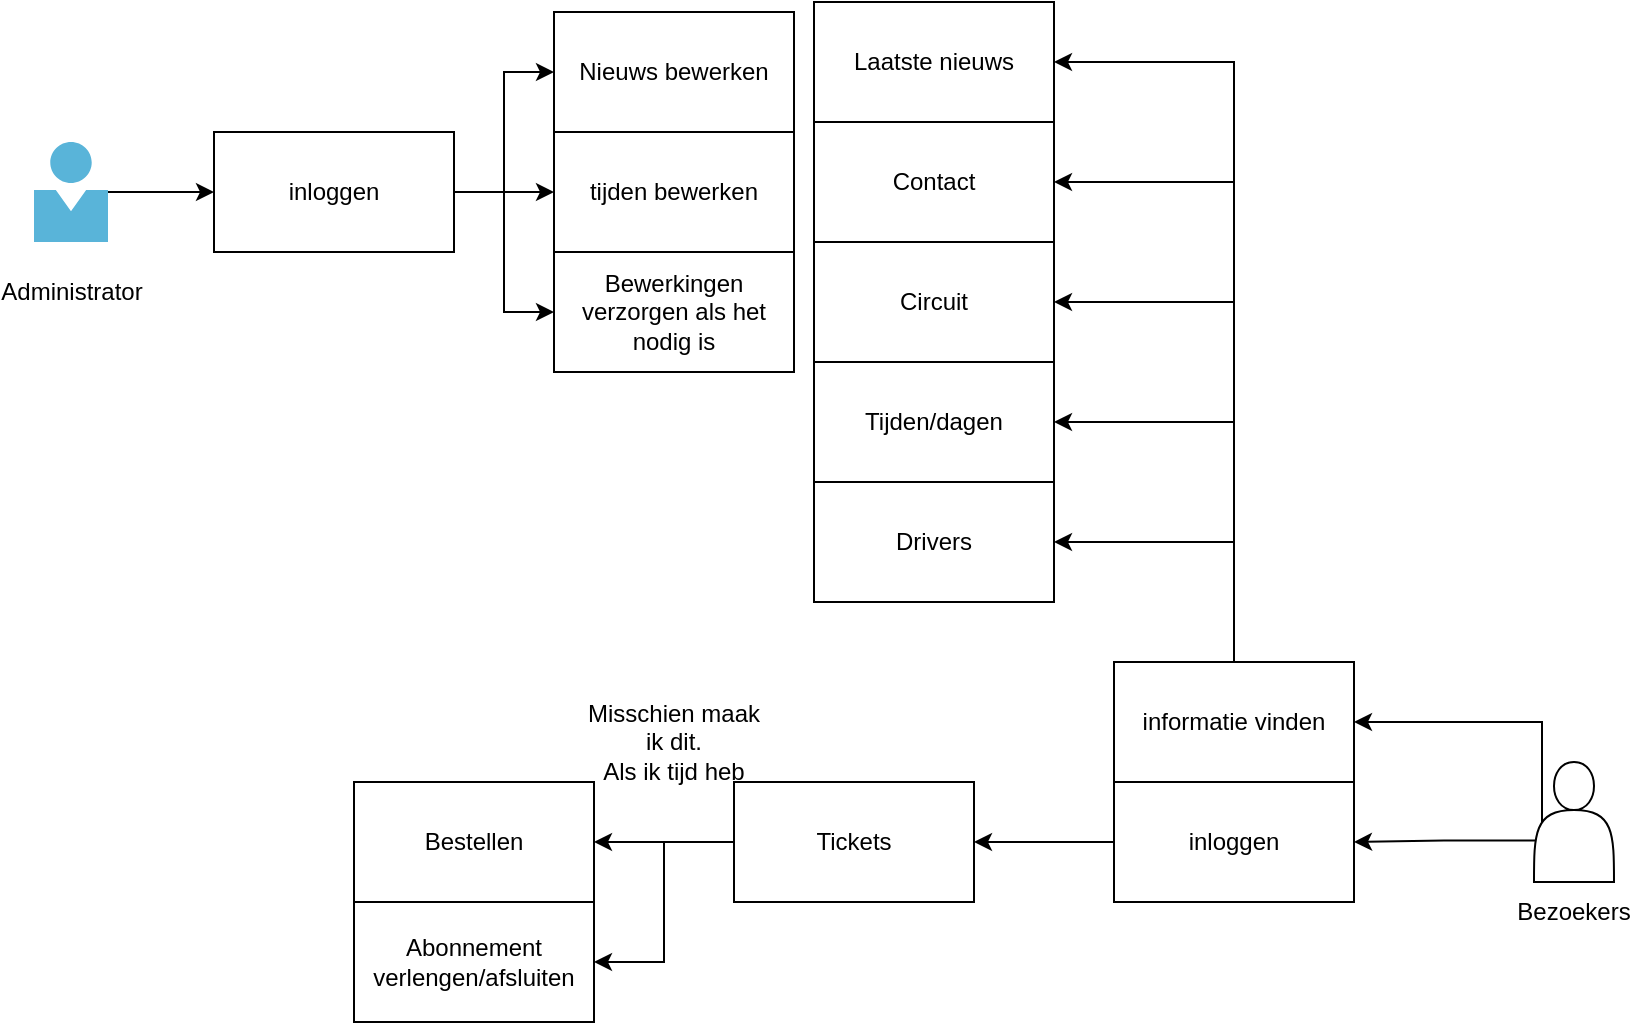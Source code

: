 <mxfile version="20.6.0" type="device"><diagram id="5cj5ikqzPGjKOWXo6PGS" name="Pagina-1"><mxGraphModel dx="1117" dy="611" grid="1" gridSize="10" guides="1" tooltips="1" connect="1" arrows="1" fold="1" page="1" pageScale="1" pageWidth="827" pageHeight="1169" math="0" shadow="0"><root><mxCell id="0"/><mxCell id="1" parent="0"/><mxCell id="kGzB-b4fh2CNDzDe9cQi-2" value="" style="sketch=0;aspect=fixed;html=1;points=[];align=center;image;fontSize=12;image=img/lib/mscae/Person.svg;" vertex="1" parent="1"><mxGeometry x="40" y="80" width="37" height="50" as="geometry"/></mxCell><mxCell id="kGzB-b4fh2CNDzDe9cQi-3" value="Administrator" style="text;html=1;strokeColor=none;fillColor=none;align=center;verticalAlign=middle;whiteSpace=wrap;rounded=0;" vertex="1" parent="1"><mxGeometry x="28.5" y="140" width="60" height="30" as="geometry"/></mxCell><mxCell id="kGzB-b4fh2CNDzDe9cQi-7" style="edgeStyle=orthogonalEdgeStyle;rounded=0;orthogonalLoop=1;jettySize=auto;html=1;exitX=1;exitY=0.5;exitDx=0;exitDy=0;entryX=0;entryY=0.5;entryDx=0;entryDy=0;" edge="1" parent="1" source="kGzB-b4fh2CNDzDe9cQi-4" target="kGzB-b4fh2CNDzDe9cQi-6"><mxGeometry relative="1" as="geometry"/></mxCell><mxCell id="kGzB-b4fh2CNDzDe9cQi-9" style="edgeStyle=orthogonalEdgeStyle;rounded=0;orthogonalLoop=1;jettySize=auto;html=1;exitX=1;exitY=0.5;exitDx=0;exitDy=0;" edge="1" parent="1" source="kGzB-b4fh2CNDzDe9cQi-4" target="kGzB-b4fh2CNDzDe9cQi-8"><mxGeometry relative="1" as="geometry"/></mxCell><mxCell id="kGzB-b4fh2CNDzDe9cQi-11" style="edgeStyle=orthogonalEdgeStyle;rounded=0;orthogonalLoop=1;jettySize=auto;html=1;exitX=1;exitY=0.5;exitDx=0;exitDy=0;entryX=0;entryY=0.5;entryDx=0;entryDy=0;" edge="1" parent="1" source="kGzB-b4fh2CNDzDe9cQi-4" target="kGzB-b4fh2CNDzDe9cQi-10"><mxGeometry relative="1" as="geometry"/></mxCell><mxCell id="kGzB-b4fh2CNDzDe9cQi-4" value="inloggen" style="rounded=0;whiteSpace=wrap;html=1;" vertex="1" parent="1"><mxGeometry x="130" y="75" width="120" height="60" as="geometry"/></mxCell><mxCell id="kGzB-b4fh2CNDzDe9cQi-5" value="" style="endArrow=classic;html=1;rounded=0;" edge="1" parent="1" source="kGzB-b4fh2CNDzDe9cQi-2" target="kGzB-b4fh2CNDzDe9cQi-4"><mxGeometry width="50" height="50" relative="1" as="geometry"><mxPoint x="170" y="200" as="sourcePoint"/><mxPoint x="220" y="150" as="targetPoint"/></mxGeometry></mxCell><mxCell id="kGzB-b4fh2CNDzDe9cQi-6" value="Nieuws bewerken" style="rounded=0;whiteSpace=wrap;html=1;" vertex="1" parent="1"><mxGeometry x="300" y="15" width="120" height="60" as="geometry"/></mxCell><mxCell id="kGzB-b4fh2CNDzDe9cQi-8" value="tijden bewerken" style="rounded=0;whiteSpace=wrap;html=1;" vertex="1" parent="1"><mxGeometry x="300" y="75" width="120" height="60" as="geometry"/></mxCell><mxCell id="kGzB-b4fh2CNDzDe9cQi-10" value="Bewerkingen verzorgen als het nodig is" style="rounded=0;whiteSpace=wrap;html=1;" vertex="1" parent="1"><mxGeometry x="300" y="135" width="120" height="60" as="geometry"/></mxCell><mxCell id="kGzB-b4fh2CNDzDe9cQi-16" style="edgeStyle=orthogonalEdgeStyle;rounded=0;orthogonalLoop=1;jettySize=auto;html=1;exitX=0.049;exitY=0.654;exitDx=0;exitDy=0;exitPerimeter=0;entryX=1;entryY=0.5;entryDx=0;entryDy=0;" edge="1" parent="1" source="kGzB-b4fh2CNDzDe9cQi-12" target="kGzB-b4fh2CNDzDe9cQi-15"><mxGeometry relative="1" as="geometry"/></mxCell><mxCell id="kGzB-b4fh2CNDzDe9cQi-12" value="" style="shape=actor;whiteSpace=wrap;html=1;" vertex="1" parent="1"><mxGeometry x="790" y="390" width="40" height="60" as="geometry"/></mxCell><mxCell id="kGzB-b4fh2CNDzDe9cQi-20" style="edgeStyle=orthogonalEdgeStyle;rounded=0;orthogonalLoop=1;jettySize=auto;html=1;exitX=0.5;exitY=0;exitDx=0;exitDy=0;entryX=1;entryY=0.5;entryDx=0;entryDy=0;" edge="1" parent="1" source="kGzB-b4fh2CNDzDe9cQi-13" target="kGzB-b4fh2CNDzDe9cQi-17"><mxGeometry relative="1" as="geometry"/></mxCell><mxCell id="kGzB-b4fh2CNDzDe9cQi-22" style="edgeStyle=orthogonalEdgeStyle;rounded=0;orthogonalLoop=1;jettySize=auto;html=1;exitX=0.5;exitY=0;exitDx=0;exitDy=0;entryX=1;entryY=0.5;entryDx=0;entryDy=0;" edge="1" parent="1" source="kGzB-b4fh2CNDzDe9cQi-13" target="kGzB-b4fh2CNDzDe9cQi-21"><mxGeometry relative="1" as="geometry"/></mxCell><mxCell id="kGzB-b4fh2CNDzDe9cQi-26" style="edgeStyle=orthogonalEdgeStyle;rounded=0;orthogonalLoop=1;jettySize=auto;html=1;exitX=0.5;exitY=0;exitDx=0;exitDy=0;entryX=1;entryY=0.5;entryDx=0;entryDy=0;" edge="1" parent="1" source="kGzB-b4fh2CNDzDe9cQi-13" target="kGzB-b4fh2CNDzDe9cQi-23"><mxGeometry relative="1" as="geometry"/></mxCell><mxCell id="kGzB-b4fh2CNDzDe9cQi-27" style="edgeStyle=orthogonalEdgeStyle;rounded=0;orthogonalLoop=1;jettySize=auto;html=1;exitX=0.5;exitY=0;exitDx=0;exitDy=0;entryX=1;entryY=0.5;entryDx=0;entryDy=0;" edge="1" parent="1" source="kGzB-b4fh2CNDzDe9cQi-13" target="kGzB-b4fh2CNDzDe9cQi-24"><mxGeometry relative="1" as="geometry"/></mxCell><mxCell id="kGzB-b4fh2CNDzDe9cQi-28" style="edgeStyle=orthogonalEdgeStyle;rounded=0;orthogonalLoop=1;jettySize=auto;html=1;exitX=0.5;exitY=0;exitDx=0;exitDy=0;entryX=1;entryY=0.5;entryDx=0;entryDy=0;" edge="1" parent="1" source="kGzB-b4fh2CNDzDe9cQi-13" target="kGzB-b4fh2CNDzDe9cQi-25"><mxGeometry relative="1" as="geometry"/></mxCell><mxCell id="kGzB-b4fh2CNDzDe9cQi-13" value="informatie vinden" style="rounded=0;whiteSpace=wrap;html=1;" vertex="1" parent="1"><mxGeometry x="580" y="340" width="120" height="60" as="geometry"/></mxCell><mxCell id="kGzB-b4fh2CNDzDe9cQi-14" value="" style="endArrow=classic;html=1;rounded=0;entryX=1;entryY=0.5;entryDx=0;entryDy=0;exitX=0.1;exitY=0.5;exitDx=0;exitDy=0;exitPerimeter=0;" edge="1" parent="1" source="kGzB-b4fh2CNDzDe9cQi-12" target="kGzB-b4fh2CNDzDe9cQi-13"><mxGeometry width="50" height="50" relative="1" as="geometry"><mxPoint x="520" y="540" as="sourcePoint"/><mxPoint x="570" y="490" as="targetPoint"/><Array as="points"><mxPoint x="794" y="370"/></Array></mxGeometry></mxCell><mxCell id="kGzB-b4fh2CNDzDe9cQi-31" style="edgeStyle=orthogonalEdgeStyle;rounded=0;orthogonalLoop=1;jettySize=auto;html=1;exitX=0;exitY=0.5;exitDx=0;exitDy=0;entryX=1;entryY=0.5;entryDx=0;entryDy=0;" edge="1" parent="1" source="kGzB-b4fh2CNDzDe9cQi-15" target="kGzB-b4fh2CNDzDe9cQi-29"><mxGeometry relative="1" as="geometry"/></mxCell><mxCell id="kGzB-b4fh2CNDzDe9cQi-15" value="inloggen" style="rounded=0;whiteSpace=wrap;html=1;" vertex="1" parent="1"><mxGeometry x="580" y="400" width="120" height="60" as="geometry"/></mxCell><mxCell id="kGzB-b4fh2CNDzDe9cQi-17" value="Drivers" style="rounded=0;whiteSpace=wrap;html=1;" vertex="1" parent="1"><mxGeometry x="430" y="250" width="120" height="60" as="geometry"/></mxCell><mxCell id="kGzB-b4fh2CNDzDe9cQi-21" value="Tijden/dagen" style="rounded=0;whiteSpace=wrap;html=1;" vertex="1" parent="1"><mxGeometry x="430" y="190" width="120" height="60" as="geometry"/></mxCell><mxCell id="kGzB-b4fh2CNDzDe9cQi-23" value="Circuit" style="rounded=0;whiteSpace=wrap;html=1;" vertex="1" parent="1"><mxGeometry x="430" y="130" width="120" height="60" as="geometry"/></mxCell><mxCell id="kGzB-b4fh2CNDzDe9cQi-24" value="Contact" style="rounded=0;whiteSpace=wrap;html=1;" vertex="1" parent="1"><mxGeometry x="430" y="70" width="120" height="60" as="geometry"/></mxCell><mxCell id="kGzB-b4fh2CNDzDe9cQi-25" value="Laatste nieuws" style="rounded=0;whiteSpace=wrap;html=1;" vertex="1" parent="1"><mxGeometry x="430" y="10" width="120" height="60" as="geometry"/></mxCell><mxCell id="kGzB-b4fh2CNDzDe9cQi-34" style="edgeStyle=orthogonalEdgeStyle;rounded=0;orthogonalLoop=1;jettySize=auto;html=1;exitX=0;exitY=0.5;exitDx=0;exitDy=0;entryX=1;entryY=0.5;entryDx=0;entryDy=0;" edge="1" parent="1" source="kGzB-b4fh2CNDzDe9cQi-29" target="kGzB-b4fh2CNDzDe9cQi-32"><mxGeometry relative="1" as="geometry"/></mxCell><mxCell id="kGzB-b4fh2CNDzDe9cQi-35" style="edgeStyle=orthogonalEdgeStyle;rounded=0;orthogonalLoop=1;jettySize=auto;html=1;exitX=0;exitY=0.5;exitDx=0;exitDy=0;entryX=1;entryY=0.5;entryDx=0;entryDy=0;" edge="1" parent="1" source="kGzB-b4fh2CNDzDe9cQi-29" target="kGzB-b4fh2CNDzDe9cQi-33"><mxGeometry relative="1" as="geometry"/></mxCell><mxCell id="kGzB-b4fh2CNDzDe9cQi-29" value="Tickets" style="rounded=0;whiteSpace=wrap;html=1;" vertex="1" parent="1"><mxGeometry x="390" y="400" width="120" height="60" as="geometry"/></mxCell><mxCell id="kGzB-b4fh2CNDzDe9cQi-32" value="Bestellen" style="rounded=0;whiteSpace=wrap;html=1;" vertex="1" parent="1"><mxGeometry x="200" y="400" width="120" height="60" as="geometry"/></mxCell><mxCell id="kGzB-b4fh2CNDzDe9cQi-33" value="Abonnement verlengen/afsluiten" style="rounded=0;whiteSpace=wrap;html=1;" vertex="1" parent="1"><mxGeometry x="200" y="460" width="120" height="60" as="geometry"/></mxCell><mxCell id="kGzB-b4fh2CNDzDe9cQi-36" value="Misschien maak ik dit.&lt;br&gt;Als ik tijd heb" style="text;html=1;strokeColor=none;fillColor=none;align=center;verticalAlign=middle;whiteSpace=wrap;rounded=0;" vertex="1" parent="1"><mxGeometry x="310" y="360" width="100" height="40" as="geometry"/></mxCell><mxCell id="kGzB-b4fh2CNDzDe9cQi-37" value="Bezoekers" style="text;html=1;strokeColor=none;fillColor=none;align=center;verticalAlign=middle;whiteSpace=wrap;rounded=0;" vertex="1" parent="1"><mxGeometry x="780" y="450" width="60" height="30" as="geometry"/></mxCell></root></mxGraphModel></diagram></mxfile>